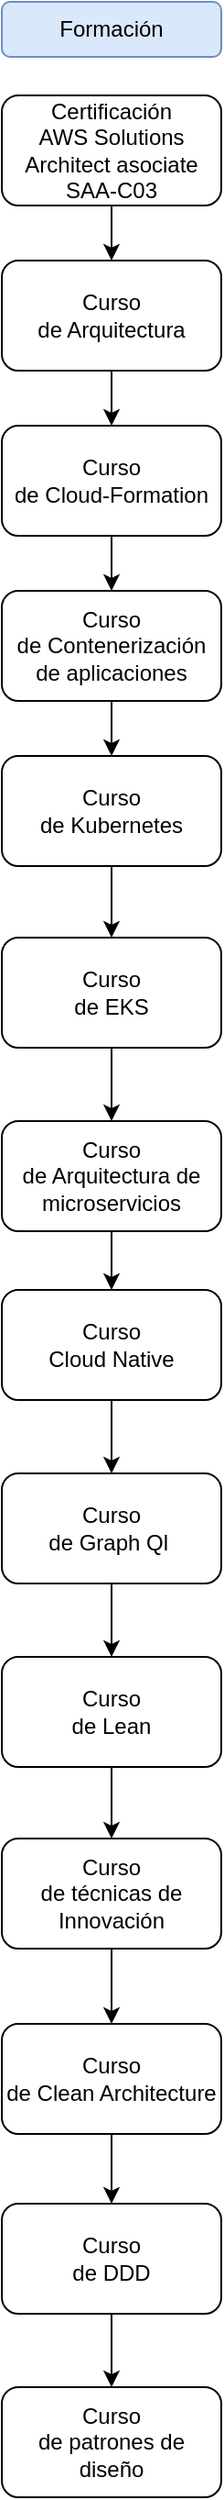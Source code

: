 <mxfile version="20.5.3" type="github"><diagram id="eiD4m3i2ZlUk3YPejtXA" name="Página-1"><mxGraphModel dx="1663" dy="960" grid="1" gridSize="10" guides="1" tooltips="1" connect="1" arrows="1" fold="1" page="1" pageScale="1" pageWidth="827" pageHeight="1169" math="0" shadow="0"><root><mxCell id="0"/><mxCell id="1" parent="0"/><mxCell id="Enj-DPlz2B6QSyGdFnuF-3" style="edgeStyle=orthogonalEdgeStyle;rounded=0;orthogonalLoop=1;jettySize=auto;html=1;entryX=0.5;entryY=0;entryDx=0;entryDy=0;" edge="1" parent="1" source="Enj-DPlz2B6QSyGdFnuF-1" target="Enj-DPlz2B6QSyGdFnuF-2"><mxGeometry relative="1" as="geometry"/></mxCell><mxCell id="Enj-DPlz2B6QSyGdFnuF-1" value="Certificación&lt;br/&gt;AWS Solutions Architect asociate SAA-C03" style="rounded=1;whiteSpace=wrap;html=1;" vertex="1" parent="1"><mxGeometry x="90" y="110" width="120" height="60" as="geometry"/></mxCell><mxCell id="Enj-DPlz2B6QSyGdFnuF-5" value="" style="edgeStyle=orthogonalEdgeStyle;rounded=0;orthogonalLoop=1;jettySize=auto;html=1;" edge="1" parent="1" source="Enj-DPlz2B6QSyGdFnuF-2" target="Enj-DPlz2B6QSyGdFnuF-4"><mxGeometry relative="1" as="geometry"/></mxCell><mxCell id="Enj-DPlz2B6QSyGdFnuF-2" value="Curso&lt;br/&gt;de Arquitectura" style="rounded=1;whiteSpace=wrap;html=1;" vertex="1" parent="1"><mxGeometry x="90" y="200" width="120" height="60" as="geometry"/></mxCell><mxCell id="Enj-DPlz2B6QSyGdFnuF-7" value="" style="edgeStyle=orthogonalEdgeStyle;rounded=0;orthogonalLoop=1;jettySize=auto;html=1;" edge="1" parent="1" source="Enj-DPlz2B6QSyGdFnuF-4" target="Enj-DPlz2B6QSyGdFnuF-6"><mxGeometry relative="1" as="geometry"/></mxCell><mxCell id="Enj-DPlz2B6QSyGdFnuF-4" value="Curso&lt;br/&gt;de Cloud-Formation" style="rounded=1;whiteSpace=wrap;html=1;" vertex="1" parent="1"><mxGeometry x="90" y="290" width="120" height="60" as="geometry"/></mxCell><mxCell id="Enj-DPlz2B6QSyGdFnuF-10" value="" style="edgeStyle=orthogonalEdgeStyle;rounded=0;orthogonalLoop=1;jettySize=auto;html=1;" edge="1" parent="1" source="Enj-DPlz2B6QSyGdFnuF-6" target="Enj-DPlz2B6QSyGdFnuF-9"><mxGeometry relative="1" as="geometry"/></mxCell><mxCell id="Enj-DPlz2B6QSyGdFnuF-6" value="Curso&lt;br/&gt;de Contenerización de aplicaciones" style="rounded=1;whiteSpace=wrap;html=1;" vertex="1" parent="1"><mxGeometry x="90" y="380" width="120" height="60" as="geometry"/></mxCell><mxCell id="Enj-DPlz2B6QSyGdFnuF-8" value="Formación" style="rounded=1;whiteSpace=wrap;html=1;fillColor=#dae8fc;strokeColor=#6c8ebf;" vertex="1" parent="1"><mxGeometry x="90" y="59" width="120" height="30" as="geometry"/></mxCell><mxCell id="Enj-DPlz2B6QSyGdFnuF-13" value="" style="edgeStyle=orthogonalEdgeStyle;rounded=0;orthogonalLoop=1;jettySize=auto;html=1;" edge="1" parent="1" source="Enj-DPlz2B6QSyGdFnuF-9" target="Enj-DPlz2B6QSyGdFnuF-12"><mxGeometry relative="1" as="geometry"/></mxCell><mxCell id="Enj-DPlz2B6QSyGdFnuF-9" value="Curso&lt;br/&gt;de Kubernetes" style="rounded=1;whiteSpace=wrap;html=1;" vertex="1" parent="1"><mxGeometry x="90" y="470" width="120" height="60" as="geometry"/></mxCell><mxCell id="Enj-DPlz2B6QSyGdFnuF-15" value="" style="edgeStyle=orthogonalEdgeStyle;rounded=0;orthogonalLoop=1;jettySize=auto;html=1;" edge="1" parent="1" source="Enj-DPlz2B6QSyGdFnuF-12" target="Enj-DPlz2B6QSyGdFnuF-14"><mxGeometry relative="1" as="geometry"/></mxCell><mxCell id="Enj-DPlz2B6QSyGdFnuF-12" value="Curso&lt;br/&gt;de EKS" style="rounded=1;whiteSpace=wrap;html=1;" vertex="1" parent="1"><mxGeometry x="90" y="569" width="120" height="60" as="geometry"/></mxCell><mxCell id="Enj-DPlz2B6QSyGdFnuF-17" value="" style="edgeStyle=orthogonalEdgeStyle;rounded=0;orthogonalLoop=1;jettySize=auto;html=1;" edge="1" parent="1" source="Enj-DPlz2B6QSyGdFnuF-14" target="Enj-DPlz2B6QSyGdFnuF-16"><mxGeometry relative="1" as="geometry"/></mxCell><mxCell id="Enj-DPlz2B6QSyGdFnuF-14" value="Curso&lt;br/&gt;de Arquitectura de microservicios" style="rounded=1;whiteSpace=wrap;html=1;" vertex="1" parent="1"><mxGeometry x="90" y="669" width="120" height="60" as="geometry"/></mxCell><mxCell id="Enj-DPlz2B6QSyGdFnuF-19" value="" style="edgeStyle=orthogonalEdgeStyle;rounded=0;orthogonalLoop=1;jettySize=auto;html=1;" edge="1" parent="1" source="Enj-DPlz2B6QSyGdFnuF-16" target="Enj-DPlz2B6QSyGdFnuF-18"><mxGeometry relative="1" as="geometry"/></mxCell><mxCell id="Enj-DPlz2B6QSyGdFnuF-16" value="Curso&lt;br/&gt;Cloud Native" style="rounded=1;whiteSpace=wrap;html=1;" vertex="1" parent="1"><mxGeometry x="90" y="761" width="120" height="60" as="geometry"/></mxCell><mxCell id="Enj-DPlz2B6QSyGdFnuF-21" value="" style="edgeStyle=orthogonalEdgeStyle;rounded=0;orthogonalLoop=1;jettySize=auto;html=1;" edge="1" parent="1" source="Enj-DPlz2B6QSyGdFnuF-18" target="Enj-DPlz2B6QSyGdFnuF-20"><mxGeometry relative="1" as="geometry"/></mxCell><mxCell id="Enj-DPlz2B6QSyGdFnuF-18" value="Curso&lt;br/&gt;de Graph Ql&amp;nbsp;" style="rounded=1;whiteSpace=wrap;html=1;" vertex="1" parent="1"><mxGeometry x="90" y="861" width="120" height="60" as="geometry"/></mxCell><mxCell id="Enj-DPlz2B6QSyGdFnuF-23" value="" style="edgeStyle=orthogonalEdgeStyle;rounded=0;orthogonalLoop=1;jettySize=auto;html=1;" edge="1" parent="1" source="Enj-DPlz2B6QSyGdFnuF-20" target="Enj-DPlz2B6QSyGdFnuF-22"><mxGeometry relative="1" as="geometry"/></mxCell><mxCell id="Enj-DPlz2B6QSyGdFnuF-20" value="Curso&lt;br/&gt;de Lean" style="rounded=1;whiteSpace=wrap;html=1;" vertex="1" parent="1"><mxGeometry x="90" y="961" width="120" height="60" as="geometry"/></mxCell><mxCell id="Enj-DPlz2B6QSyGdFnuF-25" value="" style="edgeStyle=orthogonalEdgeStyle;rounded=0;orthogonalLoop=1;jettySize=auto;html=1;" edge="1" parent="1" source="Enj-DPlz2B6QSyGdFnuF-22" target="Enj-DPlz2B6QSyGdFnuF-24"><mxGeometry relative="1" as="geometry"/></mxCell><mxCell id="Enj-DPlz2B6QSyGdFnuF-22" value="Curso&lt;br/&gt;de técnicas de Innovación" style="rounded=1;whiteSpace=wrap;html=1;" vertex="1" parent="1"><mxGeometry x="90" y="1060" width="120" height="60" as="geometry"/></mxCell><mxCell id="Enj-DPlz2B6QSyGdFnuF-29" value="" style="edgeStyle=orthogonalEdgeStyle;rounded=0;orthogonalLoop=1;jettySize=auto;html=1;" edge="1" parent="1" source="Enj-DPlz2B6QSyGdFnuF-24" target="Enj-DPlz2B6QSyGdFnuF-28"><mxGeometry relative="1" as="geometry"/></mxCell><mxCell id="Enj-DPlz2B6QSyGdFnuF-24" value="Curso&lt;br/&gt;de Clean Architecture" style="rounded=1;whiteSpace=wrap;html=1;" vertex="1" parent="1"><mxGeometry x="90" y="1161" width="120" height="60" as="geometry"/></mxCell><mxCell id="Enj-DPlz2B6QSyGdFnuF-31" value="" style="edgeStyle=orthogonalEdgeStyle;rounded=0;orthogonalLoop=1;jettySize=auto;html=1;" edge="1" parent="1" source="Enj-DPlz2B6QSyGdFnuF-28" target="Enj-DPlz2B6QSyGdFnuF-30"><mxGeometry relative="1" as="geometry"/></mxCell><mxCell id="Enj-DPlz2B6QSyGdFnuF-28" value="Curso&lt;br/&gt;de DDD" style="rounded=1;whiteSpace=wrap;html=1;" vertex="1" parent="1"><mxGeometry x="90" y="1259" width="120" height="60" as="geometry"/></mxCell><mxCell id="Enj-DPlz2B6QSyGdFnuF-30" value="Curso&lt;br/&gt;de patrones de diseño" style="rounded=1;whiteSpace=wrap;html=1;" vertex="1" parent="1"><mxGeometry x="90" y="1359" width="120" height="60" as="geometry"/></mxCell></root></mxGraphModel></diagram></mxfile>